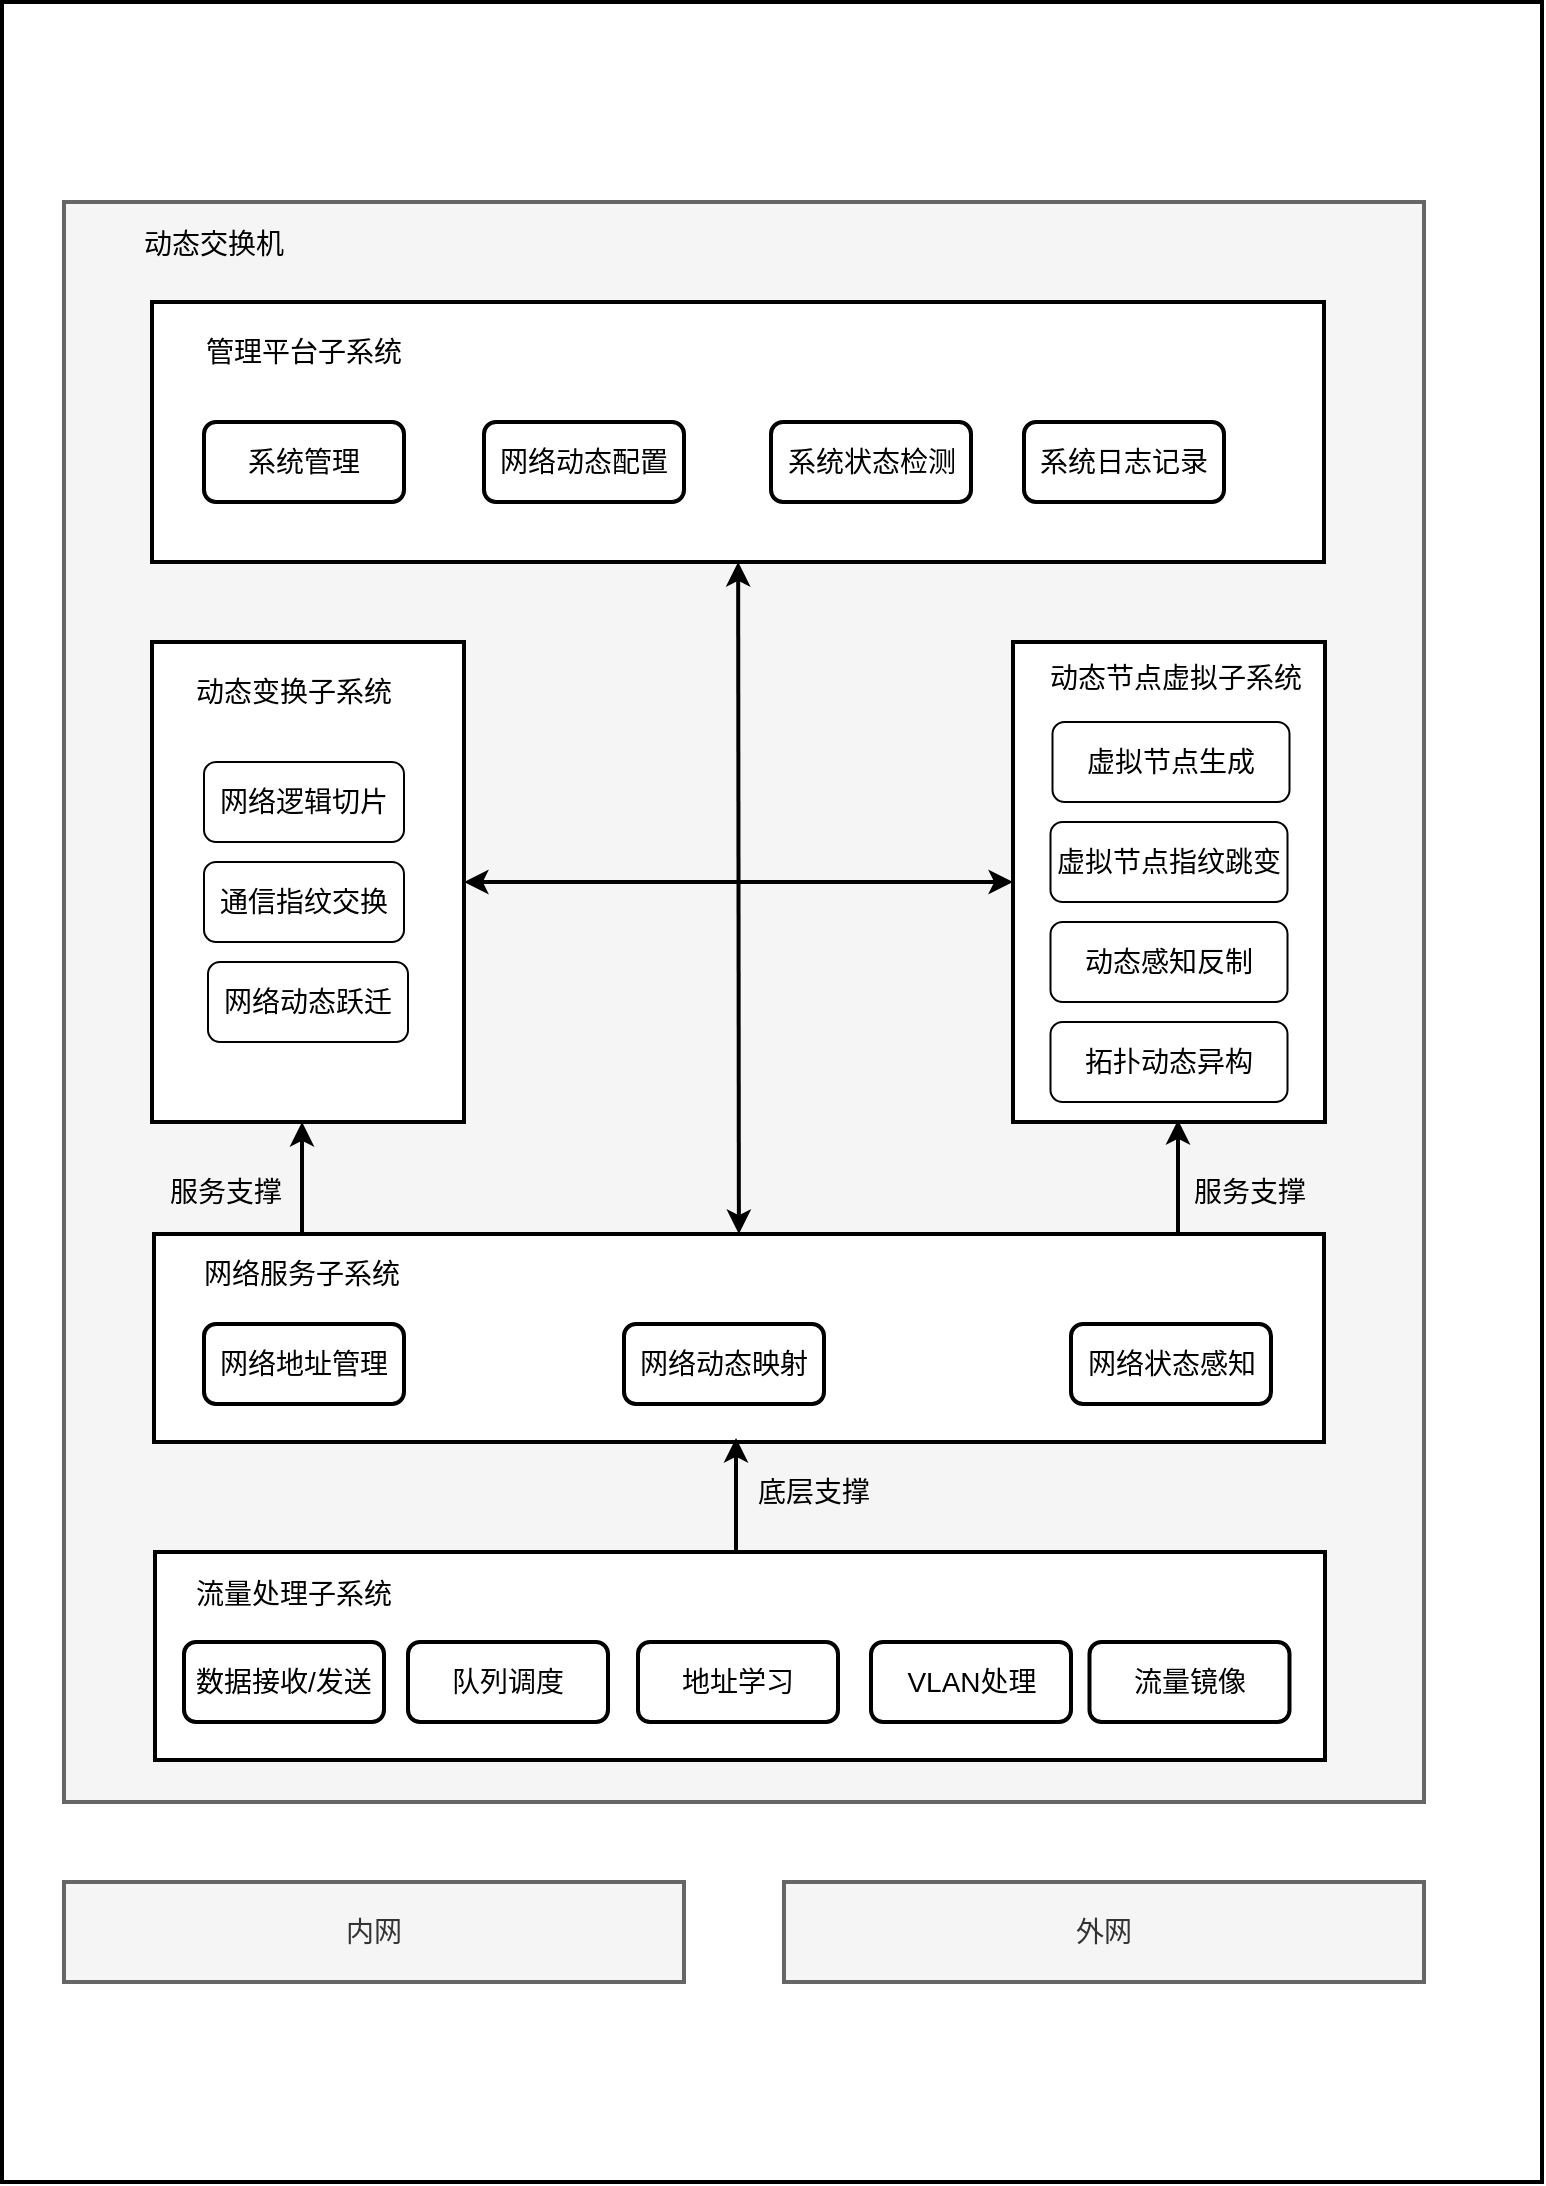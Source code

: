<mxfile version="20.8.23" type="github">
  <diagram name="第 1 页" id="_M8ZL1Ko8VCCouYWpMQy">
    <mxGraphModel dx="2074" dy="3462" grid="1" gridSize="10" guides="1" tooltips="1" connect="1" arrows="1" fold="1" page="1" pageScale="1" pageWidth="827" pageHeight="1169" math="0" shadow="0">
      <root>
        <mxCell id="0" />
        <mxCell id="1" parent="0" />
        <mxCell id="KpultqX5-gvHgMGJJ4TB-1" value="" style="rounded=0;whiteSpace=wrap;html=1;strokeWidth=2;" vertex="1" parent="1">
          <mxGeometry x="29" y="-1200" width="770" height="1090" as="geometry" />
        </mxCell>
        <mxCell id="KpultqX5-gvHgMGJJ4TB-55" value="" style="rounded=0;whiteSpace=wrap;html=1;strokeWidth=2;fontSize=12;fillColor=#f5f5f5;fontColor=#333333;strokeColor=#666666;" vertex="1" parent="1">
          <mxGeometry x="60" y="-1100" width="680" height="800" as="geometry" />
        </mxCell>
        <mxCell id="KpultqX5-gvHgMGJJ4TB-9" value="" style="rounded=0;whiteSpace=wrap;html=1;fontSize=12;strokeWidth=2;" vertex="1" parent="1">
          <mxGeometry x="104" y="-1050" width="586" height="130" as="geometry" />
        </mxCell>
        <mxCell id="KpultqX5-gvHgMGJJ4TB-4" value="&lt;font style=&quot;font-size: 14px;&quot;&gt;系统管理&lt;/font&gt;" style="rounded=1;whiteSpace=wrap;html=1;strokeWidth=2;" vertex="1" parent="1">
          <mxGeometry x="130" y="-990" width="100" height="40" as="geometry" />
        </mxCell>
        <mxCell id="KpultqX5-gvHgMGJJ4TB-5" value="&lt;font style=&quot;font-size: 14px;&quot;&gt;网络动态配置&lt;/font&gt;" style="rounded=1;whiteSpace=wrap;html=1;strokeWidth=2;" vertex="1" parent="1">
          <mxGeometry x="270" y="-990" width="100" height="40" as="geometry" />
        </mxCell>
        <mxCell id="KpultqX5-gvHgMGJJ4TB-6" value="&lt;font style=&quot;font-size: 14px;&quot;&gt;系统状态检测&lt;/font&gt;" style="rounded=1;whiteSpace=wrap;html=1;strokeWidth=2;" vertex="1" parent="1">
          <mxGeometry x="413.5" y="-990" width="100" height="40" as="geometry" />
        </mxCell>
        <mxCell id="KpultqX5-gvHgMGJJ4TB-7" value="&lt;font style=&quot;font-size: 14px;&quot;&gt;系统日志记录&lt;/font&gt;" style="rounded=1;whiteSpace=wrap;html=1;strokeWidth=2;" vertex="1" parent="1">
          <mxGeometry x="540" y="-990" width="100" height="40" as="geometry" />
        </mxCell>
        <mxCell id="KpultqX5-gvHgMGJJ4TB-11" value="管理平台子系统" style="text;html=1;strokeColor=none;fillColor=none;align=center;verticalAlign=middle;whiteSpace=wrap;rounded=0;fontSize=14;" vertex="1" parent="1">
          <mxGeometry x="105" y="-1040" width="150" height="30" as="geometry" />
        </mxCell>
        <mxCell id="KpultqX5-gvHgMGJJ4TB-14" value="" style="rounded=0;whiteSpace=wrap;html=1;fontSize=14;strokeWidth=2;" vertex="1" parent="1">
          <mxGeometry x="104" y="-880" width="156" height="240" as="geometry" />
        </mxCell>
        <mxCell id="KpultqX5-gvHgMGJJ4TB-15" value="动态变换子系统" style="text;html=1;strokeColor=none;fillColor=none;align=center;verticalAlign=middle;whiteSpace=wrap;rounded=0;fontSize=14;" vertex="1" parent="1">
          <mxGeometry x="100" y="-870" width="150" height="30" as="geometry" />
        </mxCell>
        <mxCell id="KpultqX5-gvHgMGJJ4TB-16" value="&lt;font style=&quot;font-size: 14px;&quot;&gt;网络逻辑切片&lt;/font&gt;" style="rounded=1;whiteSpace=wrap;html=1;" vertex="1" parent="1">
          <mxGeometry x="130" y="-820" width="100" height="40" as="geometry" />
        </mxCell>
        <mxCell id="KpultqX5-gvHgMGJJ4TB-17" value="&lt;font style=&quot;font-size: 14px;&quot;&gt;通信指纹交换&lt;/font&gt;" style="rounded=1;whiteSpace=wrap;html=1;" vertex="1" parent="1">
          <mxGeometry x="130" y="-770" width="100" height="40" as="geometry" />
        </mxCell>
        <mxCell id="KpultqX5-gvHgMGJJ4TB-18" value="&lt;font style=&quot;font-size: 14px;&quot;&gt;网络动态跃迁&lt;/font&gt;" style="rounded=1;whiteSpace=wrap;html=1;" vertex="1" parent="1">
          <mxGeometry x="132" y="-720" width="100" height="40" as="geometry" />
        </mxCell>
        <mxCell id="KpultqX5-gvHgMGJJ4TB-19" value="" style="rounded=0;whiteSpace=wrap;html=1;fontSize=14;strokeWidth=2;" vertex="1" parent="1">
          <mxGeometry x="534.5" y="-880" width="156" height="240" as="geometry" />
        </mxCell>
        <mxCell id="KpultqX5-gvHgMGJJ4TB-20" value="&lt;font style=&quot;font-size: 14px;&quot;&gt;拓扑动态异构&lt;/font&gt;" style="rounded=1;whiteSpace=wrap;html=1;" vertex="1" parent="1">
          <mxGeometry x="553.25" y="-690" width="118.5" height="40" as="geometry" />
        </mxCell>
        <mxCell id="KpultqX5-gvHgMGJJ4TB-21" value="&lt;font style=&quot;font-size: 14px;&quot;&gt;动态感知反制&lt;/font&gt;" style="rounded=1;whiteSpace=wrap;html=1;" vertex="1" parent="1">
          <mxGeometry x="553.25" y="-740" width="118.5" height="40" as="geometry" />
        </mxCell>
        <mxCell id="KpultqX5-gvHgMGJJ4TB-22" value="&lt;font style=&quot;font-size: 14px;&quot;&gt;虚拟节点指纹跳变&lt;/font&gt;" style="rounded=1;whiteSpace=wrap;html=1;" vertex="1" parent="1">
          <mxGeometry x="553.25" y="-790" width="118.5" height="40" as="geometry" />
        </mxCell>
        <mxCell id="KpultqX5-gvHgMGJJ4TB-24" value="动态节点虚拟子系统" style="text;html=1;strokeColor=none;fillColor=none;align=center;verticalAlign=middle;whiteSpace=wrap;rounded=0;fontSize=14;" vertex="1" parent="1">
          <mxGeometry x="540.5" y="-877" width="150" height="30" as="geometry" />
        </mxCell>
        <mxCell id="KpultqX5-gvHgMGJJ4TB-28" value="&lt;font style=&quot;font-size: 14px;&quot;&gt;虚拟节点生成&lt;/font&gt;" style="rounded=1;whiteSpace=wrap;html=1;" vertex="1" parent="1">
          <mxGeometry x="554.25" y="-840" width="118.5" height="40" as="geometry" />
        </mxCell>
        <mxCell id="KpultqX5-gvHgMGJJ4TB-29" value="" style="endArrow=classic;startArrow=classic;html=1;rounded=0;fontSize=14;strokeWidth=2;" edge="1" parent="1" source="KpultqX5-gvHgMGJJ4TB-30" target="KpultqX5-gvHgMGJJ4TB-9">
          <mxGeometry width="50" height="50" relative="1" as="geometry">
            <mxPoint x="397" y="-730" as="sourcePoint" />
            <mxPoint x="439" y="-785" as="targetPoint" />
          </mxGeometry>
        </mxCell>
        <mxCell id="KpultqX5-gvHgMGJJ4TB-30" value="" style="rounded=0;whiteSpace=wrap;html=1;fontSize=12;strokeWidth=2;" vertex="1" parent="1">
          <mxGeometry x="105" y="-584" width="585" height="104" as="geometry" />
        </mxCell>
        <mxCell id="KpultqX5-gvHgMGJJ4TB-31" value="&lt;font style=&quot;font-size: 14px;&quot;&gt;网络地址管理&lt;/font&gt;" style="rounded=1;whiteSpace=wrap;html=1;strokeWidth=2;" vertex="1" parent="1">
          <mxGeometry x="130" y="-539" width="100" height="40" as="geometry" />
        </mxCell>
        <mxCell id="KpultqX5-gvHgMGJJ4TB-32" value="&lt;font style=&quot;font-size: 14px;&quot;&gt;网络动态映射&lt;/font&gt;" style="rounded=1;whiteSpace=wrap;html=1;strokeWidth=2;" vertex="1" parent="1">
          <mxGeometry x="340" y="-539" width="100" height="40" as="geometry" />
        </mxCell>
        <mxCell id="KpultqX5-gvHgMGJJ4TB-33" value="&lt;span style=&quot;font-size: 14px;&quot;&gt;网络状态感知&lt;/span&gt;" style="rounded=1;whiteSpace=wrap;html=1;strokeWidth=2;" vertex="1" parent="1">
          <mxGeometry x="563.5" y="-539" width="100" height="40" as="geometry" />
        </mxCell>
        <mxCell id="KpultqX5-gvHgMGJJ4TB-40" value="" style="edgeStyle=orthogonalEdgeStyle;rounded=0;orthogonalLoop=1;jettySize=auto;html=1;fontSize=12;strokeWidth=2;" edge="1" parent="1" source="KpultqX5-gvHgMGJJ4TB-34">
          <mxGeometry relative="1" as="geometry">
            <mxPoint x="179" y="-640" as="targetPoint" />
          </mxGeometry>
        </mxCell>
        <mxCell id="KpultqX5-gvHgMGJJ4TB-34" value="网络服务子系统" style="text;html=1;strokeColor=none;fillColor=none;align=center;verticalAlign=middle;whiteSpace=wrap;rounded=0;fontSize=14;" vertex="1" parent="1">
          <mxGeometry x="104" y="-583" width="150" height="38" as="geometry" />
        </mxCell>
        <mxCell id="KpultqX5-gvHgMGJJ4TB-41" value="" style="edgeStyle=orthogonalEdgeStyle;rounded=0;orthogonalLoop=1;jettySize=auto;html=1;fontSize=12;strokeWidth=2;" edge="1" parent="1">
          <mxGeometry relative="1" as="geometry">
            <mxPoint x="617" y="-585" as="sourcePoint" />
            <mxPoint x="617" y="-641" as="targetPoint" />
            <Array as="points">
              <mxPoint x="617" y="-611" />
              <mxPoint x="617" y="-611" />
            </Array>
          </mxGeometry>
        </mxCell>
        <mxCell id="KpultqX5-gvHgMGJJ4TB-42" value="服务支撑" style="text;html=1;strokeColor=none;fillColor=none;align=center;verticalAlign=middle;whiteSpace=wrap;rounded=0;fontSize=14;" vertex="1" parent="1">
          <mxGeometry x="96" y="-620" width="90" height="30" as="geometry" />
        </mxCell>
        <mxCell id="KpultqX5-gvHgMGJJ4TB-45" value="服务支撑" style="text;html=1;strokeColor=none;fillColor=none;align=center;verticalAlign=middle;whiteSpace=wrap;rounded=0;fontSize=14;" vertex="1" parent="1">
          <mxGeometry x="608" y="-620" width="90" height="30" as="geometry" />
        </mxCell>
        <mxCell id="KpultqX5-gvHgMGJJ4TB-46" value="" style="rounded=0;whiteSpace=wrap;html=1;fontSize=12;strokeWidth=2;" vertex="1" parent="1">
          <mxGeometry x="105.5" y="-425" width="585" height="104" as="geometry" />
        </mxCell>
        <mxCell id="KpultqX5-gvHgMGJJ4TB-47" value="" style="edgeStyle=orthogonalEdgeStyle;rounded=0;orthogonalLoop=1;jettySize=auto;html=1;fontSize=12;strokeWidth=2;" edge="1" parent="1">
          <mxGeometry relative="1" as="geometry">
            <mxPoint x="396" y="-426" as="sourcePoint" />
            <mxPoint x="396" y="-482" as="targetPoint" />
            <Array as="points">
              <mxPoint x="396" y="-452" />
              <mxPoint x="396" y="-452" />
            </Array>
          </mxGeometry>
        </mxCell>
        <mxCell id="KpultqX5-gvHgMGJJ4TB-48" value="底层支撑" style="text;html=1;strokeColor=none;fillColor=none;align=center;verticalAlign=middle;whiteSpace=wrap;rounded=0;fontSize=14;" vertex="1" parent="1">
          <mxGeometry x="390" y="-470" width="90" height="30" as="geometry" />
        </mxCell>
        <mxCell id="KpultqX5-gvHgMGJJ4TB-49" value="流量处理子系统" style="text;html=1;strokeColor=none;fillColor=none;align=center;verticalAlign=middle;whiteSpace=wrap;rounded=0;fontSize=14;" vertex="1" parent="1">
          <mxGeometry x="100" y="-423" width="150" height="38" as="geometry" />
        </mxCell>
        <mxCell id="KpultqX5-gvHgMGJJ4TB-50" value="&lt;font style=&quot;font-size: 14px;&quot;&gt;数据接收/发送&lt;/font&gt;" style="rounded=1;whiteSpace=wrap;html=1;strokeWidth=2;" vertex="1" parent="1">
          <mxGeometry x="120" y="-380" width="100" height="40" as="geometry" />
        </mxCell>
        <mxCell id="KpultqX5-gvHgMGJJ4TB-51" value="&lt;font style=&quot;font-size: 14px;&quot;&gt;队列调度&lt;/font&gt;" style="rounded=1;whiteSpace=wrap;html=1;strokeWidth=2;" vertex="1" parent="1">
          <mxGeometry x="232" y="-380" width="100" height="40" as="geometry" />
        </mxCell>
        <mxCell id="KpultqX5-gvHgMGJJ4TB-52" value="&lt;font style=&quot;font-size: 14px;&quot;&gt;地址学习&lt;/font&gt;" style="rounded=1;whiteSpace=wrap;html=1;strokeWidth=2;" vertex="1" parent="1">
          <mxGeometry x="347" y="-380" width="100" height="40" as="geometry" />
        </mxCell>
        <mxCell id="KpultqX5-gvHgMGJJ4TB-53" value="&lt;font style=&quot;font-size: 14px;&quot;&gt;VLAN处理&lt;/font&gt;" style="rounded=1;whiteSpace=wrap;html=1;strokeWidth=2;" vertex="1" parent="1">
          <mxGeometry x="463.5" y="-380" width="100" height="40" as="geometry" />
        </mxCell>
        <mxCell id="KpultqX5-gvHgMGJJ4TB-54" value="&lt;font style=&quot;font-size: 14px;&quot;&gt;流量镜像&lt;/font&gt;" style="rounded=1;whiteSpace=wrap;html=1;strokeWidth=2;" vertex="1" parent="1">
          <mxGeometry x="572.75" y="-380" width="100" height="40" as="geometry" />
        </mxCell>
        <mxCell id="KpultqX5-gvHgMGJJ4TB-56" value="动态交换机" style="text;html=1;strokeColor=none;fillColor=none;align=center;verticalAlign=middle;whiteSpace=wrap;rounded=0;fontSize=14;" vertex="1" parent="1">
          <mxGeometry x="60" y="-1094" width="150" height="30" as="geometry" />
        </mxCell>
        <mxCell id="KpultqX5-gvHgMGJJ4TB-57" value="" style="endArrow=classic;startArrow=classic;html=1;rounded=0;strokeWidth=2;fontSize=12;entryX=1;entryY=0.5;entryDx=0;entryDy=0;exitX=0;exitY=0.5;exitDx=0;exitDy=0;" edge="1" parent="1" source="KpultqX5-gvHgMGJJ4TB-19" target="KpultqX5-gvHgMGJJ4TB-14">
          <mxGeometry width="50" height="50" relative="1" as="geometry">
            <mxPoint x="310" y="-760" as="sourcePoint" />
            <mxPoint x="360" y="-810" as="targetPoint" />
          </mxGeometry>
        </mxCell>
        <mxCell id="KpultqX5-gvHgMGJJ4TB-58" value="&lt;font style=&quot;font-size: 14px;&quot;&gt;内网&lt;/font&gt;" style="rounded=0;whiteSpace=wrap;html=1;strokeWidth=2;fontSize=12;fillColor=#f5f5f5;fontColor=#333333;strokeColor=#666666;" vertex="1" parent="1">
          <mxGeometry x="60" y="-260" width="310" height="50" as="geometry" />
        </mxCell>
        <mxCell id="KpultqX5-gvHgMGJJ4TB-59" value="&lt;font style=&quot;font-size: 14px;&quot;&gt;外网&lt;/font&gt;" style="rounded=0;whiteSpace=wrap;html=1;strokeWidth=2;fontSize=12;fillColor=#f5f5f5;fontColor=#333333;strokeColor=#666666;" vertex="1" parent="1">
          <mxGeometry x="420" y="-260" width="320" height="50" as="geometry" />
        </mxCell>
      </root>
    </mxGraphModel>
  </diagram>
</mxfile>
